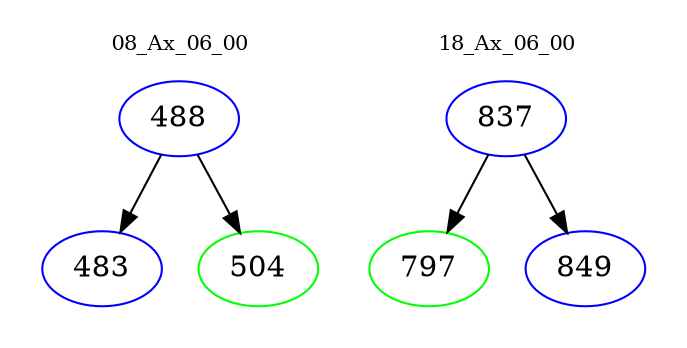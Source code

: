 digraph{
subgraph cluster_0 {
color = white
label = "08_Ax_06_00";
fontsize=10;
T0_488 [label="488", color="blue"]
T0_488 -> T0_483 [color="black"]
T0_483 [label="483", color="blue"]
T0_488 -> T0_504 [color="black"]
T0_504 [label="504", color="green"]
}
subgraph cluster_1 {
color = white
label = "18_Ax_06_00";
fontsize=10;
T1_837 [label="837", color="blue"]
T1_837 -> T1_797 [color="black"]
T1_797 [label="797", color="green"]
T1_837 -> T1_849 [color="black"]
T1_849 [label="849", color="blue"]
}
}
